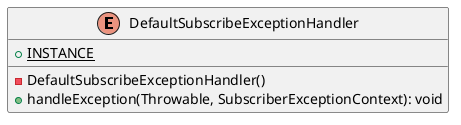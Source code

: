 @startuml

    enum DefaultSubscribeExceptionHandler {
        {static} +INSTANCE
        -DefaultSubscribeExceptionHandler()
        +handleException(Throwable, SubscriberExceptionContext): void
    }

@enduml
